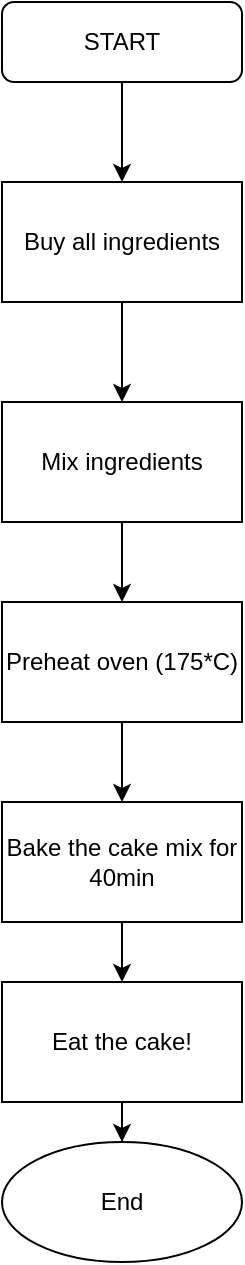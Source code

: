 <mxfile version="15.0.6" type="github">
  <diagram id="C5RBs43oDa-KdzZeNtuy" name="Page-1">
    <mxGraphModel dx="1206" dy="750" grid="1" gridSize="10" guides="1" tooltips="1" connect="1" arrows="1" fold="1" page="1" pageScale="1" pageWidth="827" pageHeight="1169" math="0" shadow="0">
      <root>
        <mxCell id="WIyWlLk6GJQsqaUBKTNV-0" />
        <mxCell id="WIyWlLk6GJQsqaUBKTNV-1" parent="WIyWlLk6GJQsqaUBKTNV-0" />
        <mxCell id="nGikPMcv6swXw5j7szwC-6" value="" style="edgeStyle=orthogonalEdgeStyle;rounded=0;orthogonalLoop=1;jettySize=auto;html=1;" edge="1" parent="WIyWlLk6GJQsqaUBKTNV-1" source="WIyWlLk6GJQsqaUBKTNV-3" target="nGikPMcv6swXw5j7szwC-2">
          <mxGeometry relative="1" as="geometry" />
        </mxCell>
        <mxCell id="WIyWlLk6GJQsqaUBKTNV-3" value="START" style="rounded=1;whiteSpace=wrap;html=1;fontSize=12;glass=0;strokeWidth=1;shadow=0;" parent="WIyWlLk6GJQsqaUBKTNV-1" vertex="1">
          <mxGeometry x="160" y="80" width="120" height="40" as="geometry" />
        </mxCell>
        <mxCell id="nGikPMcv6swXw5j7szwC-4" value="" style="edgeStyle=orthogonalEdgeStyle;rounded=0;orthogonalLoop=1;jettySize=auto;html=1;" edge="1" parent="WIyWlLk6GJQsqaUBKTNV-1" source="nGikPMcv6swXw5j7szwC-2" target="nGikPMcv6swXw5j7szwC-3">
          <mxGeometry relative="1" as="geometry" />
        </mxCell>
        <mxCell id="nGikPMcv6swXw5j7szwC-2" value="Buy all ingredients" style="rounded=0;whiteSpace=wrap;html=1;" vertex="1" parent="WIyWlLk6GJQsqaUBKTNV-1">
          <mxGeometry x="160" y="170" width="120" height="60" as="geometry" />
        </mxCell>
        <mxCell id="nGikPMcv6swXw5j7szwC-8" value="" style="edgeStyle=orthogonalEdgeStyle;rounded=0;orthogonalLoop=1;jettySize=auto;html=1;" edge="1" parent="WIyWlLk6GJQsqaUBKTNV-1" source="nGikPMcv6swXw5j7szwC-3" target="nGikPMcv6swXw5j7szwC-7">
          <mxGeometry relative="1" as="geometry" />
        </mxCell>
        <mxCell id="nGikPMcv6swXw5j7szwC-3" value="Mix ingredients" style="whiteSpace=wrap;html=1;rounded=0;" vertex="1" parent="WIyWlLk6GJQsqaUBKTNV-1">
          <mxGeometry x="160" y="280" width="120" height="60" as="geometry" />
        </mxCell>
        <mxCell id="nGikPMcv6swXw5j7szwC-10" value="" style="edgeStyle=orthogonalEdgeStyle;rounded=0;orthogonalLoop=1;jettySize=auto;html=1;" edge="1" parent="WIyWlLk6GJQsqaUBKTNV-1" source="nGikPMcv6swXw5j7szwC-7" target="nGikPMcv6swXw5j7szwC-9">
          <mxGeometry relative="1" as="geometry" />
        </mxCell>
        <mxCell id="nGikPMcv6swXw5j7szwC-7" value="Preheat oven (175*C)" style="whiteSpace=wrap;html=1;rounded=0;" vertex="1" parent="WIyWlLk6GJQsqaUBKTNV-1">
          <mxGeometry x="160" y="380" width="120" height="60" as="geometry" />
        </mxCell>
        <mxCell id="nGikPMcv6swXw5j7szwC-17" value="" style="edgeStyle=orthogonalEdgeStyle;rounded=0;orthogonalLoop=1;jettySize=auto;html=1;" edge="1" parent="WIyWlLk6GJQsqaUBKTNV-1" source="nGikPMcv6swXw5j7szwC-9" target="nGikPMcv6swXw5j7szwC-15">
          <mxGeometry relative="1" as="geometry" />
        </mxCell>
        <mxCell id="nGikPMcv6swXw5j7szwC-9" value="Bake the cake mix for 40min" style="whiteSpace=wrap;html=1;rounded=0;" vertex="1" parent="WIyWlLk6GJQsqaUBKTNV-1">
          <mxGeometry x="160" y="480" width="120" height="60" as="geometry" />
        </mxCell>
        <mxCell id="nGikPMcv6swXw5j7szwC-11" value="End" style="ellipse;whiteSpace=wrap;html=1;rounded=0;" vertex="1" parent="WIyWlLk6GJQsqaUBKTNV-1">
          <mxGeometry x="160" y="650" width="120" height="60" as="geometry" />
        </mxCell>
        <mxCell id="nGikPMcv6swXw5j7szwC-16" value="" style="edgeStyle=orthogonalEdgeStyle;rounded=0;orthogonalLoop=1;jettySize=auto;html=1;" edge="1" parent="WIyWlLk6GJQsqaUBKTNV-1" source="nGikPMcv6swXw5j7szwC-15" target="nGikPMcv6swXw5j7szwC-11">
          <mxGeometry relative="1" as="geometry" />
        </mxCell>
        <mxCell id="nGikPMcv6swXw5j7szwC-15" value="Eat the cake!" style="rounded=0;whiteSpace=wrap;html=1;" vertex="1" parent="WIyWlLk6GJQsqaUBKTNV-1">
          <mxGeometry x="160" y="570" width="120" height="60" as="geometry" />
        </mxCell>
      </root>
    </mxGraphModel>
  </diagram>
</mxfile>
